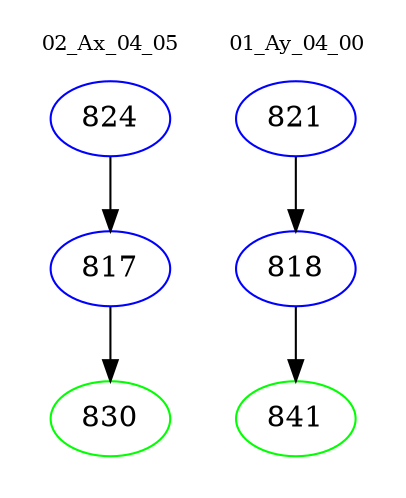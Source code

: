 digraph{
subgraph cluster_0 {
color = white
label = "02_Ax_04_05";
fontsize=10;
T0_824 [label="824", color="blue"]
T0_824 -> T0_817 [color="black"]
T0_817 [label="817", color="blue"]
T0_817 -> T0_830 [color="black"]
T0_830 [label="830", color="green"]
}
subgraph cluster_1 {
color = white
label = "01_Ay_04_00";
fontsize=10;
T1_821 [label="821", color="blue"]
T1_821 -> T1_818 [color="black"]
T1_818 [label="818", color="blue"]
T1_818 -> T1_841 [color="black"]
T1_841 [label="841", color="green"]
}
}
